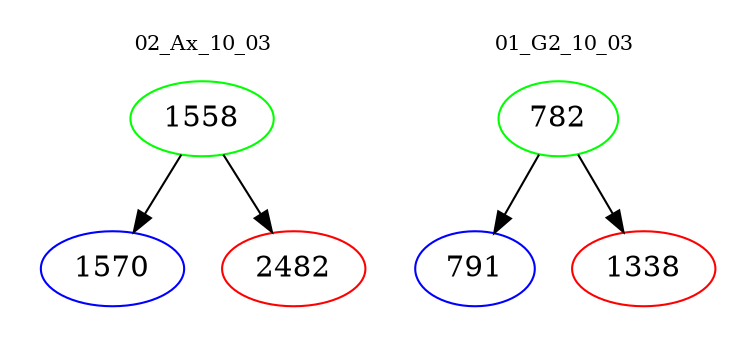 digraph{
subgraph cluster_0 {
color = white
label = "02_Ax_10_03";
fontsize=10;
T0_1558 [label="1558", color="green"]
T0_1558 -> T0_1570 [color="black"]
T0_1570 [label="1570", color="blue"]
T0_1558 -> T0_2482 [color="black"]
T0_2482 [label="2482", color="red"]
}
subgraph cluster_1 {
color = white
label = "01_G2_10_03";
fontsize=10;
T1_782 [label="782", color="green"]
T1_782 -> T1_791 [color="black"]
T1_791 [label="791", color="blue"]
T1_782 -> T1_1338 [color="black"]
T1_1338 [label="1338", color="red"]
}
}
